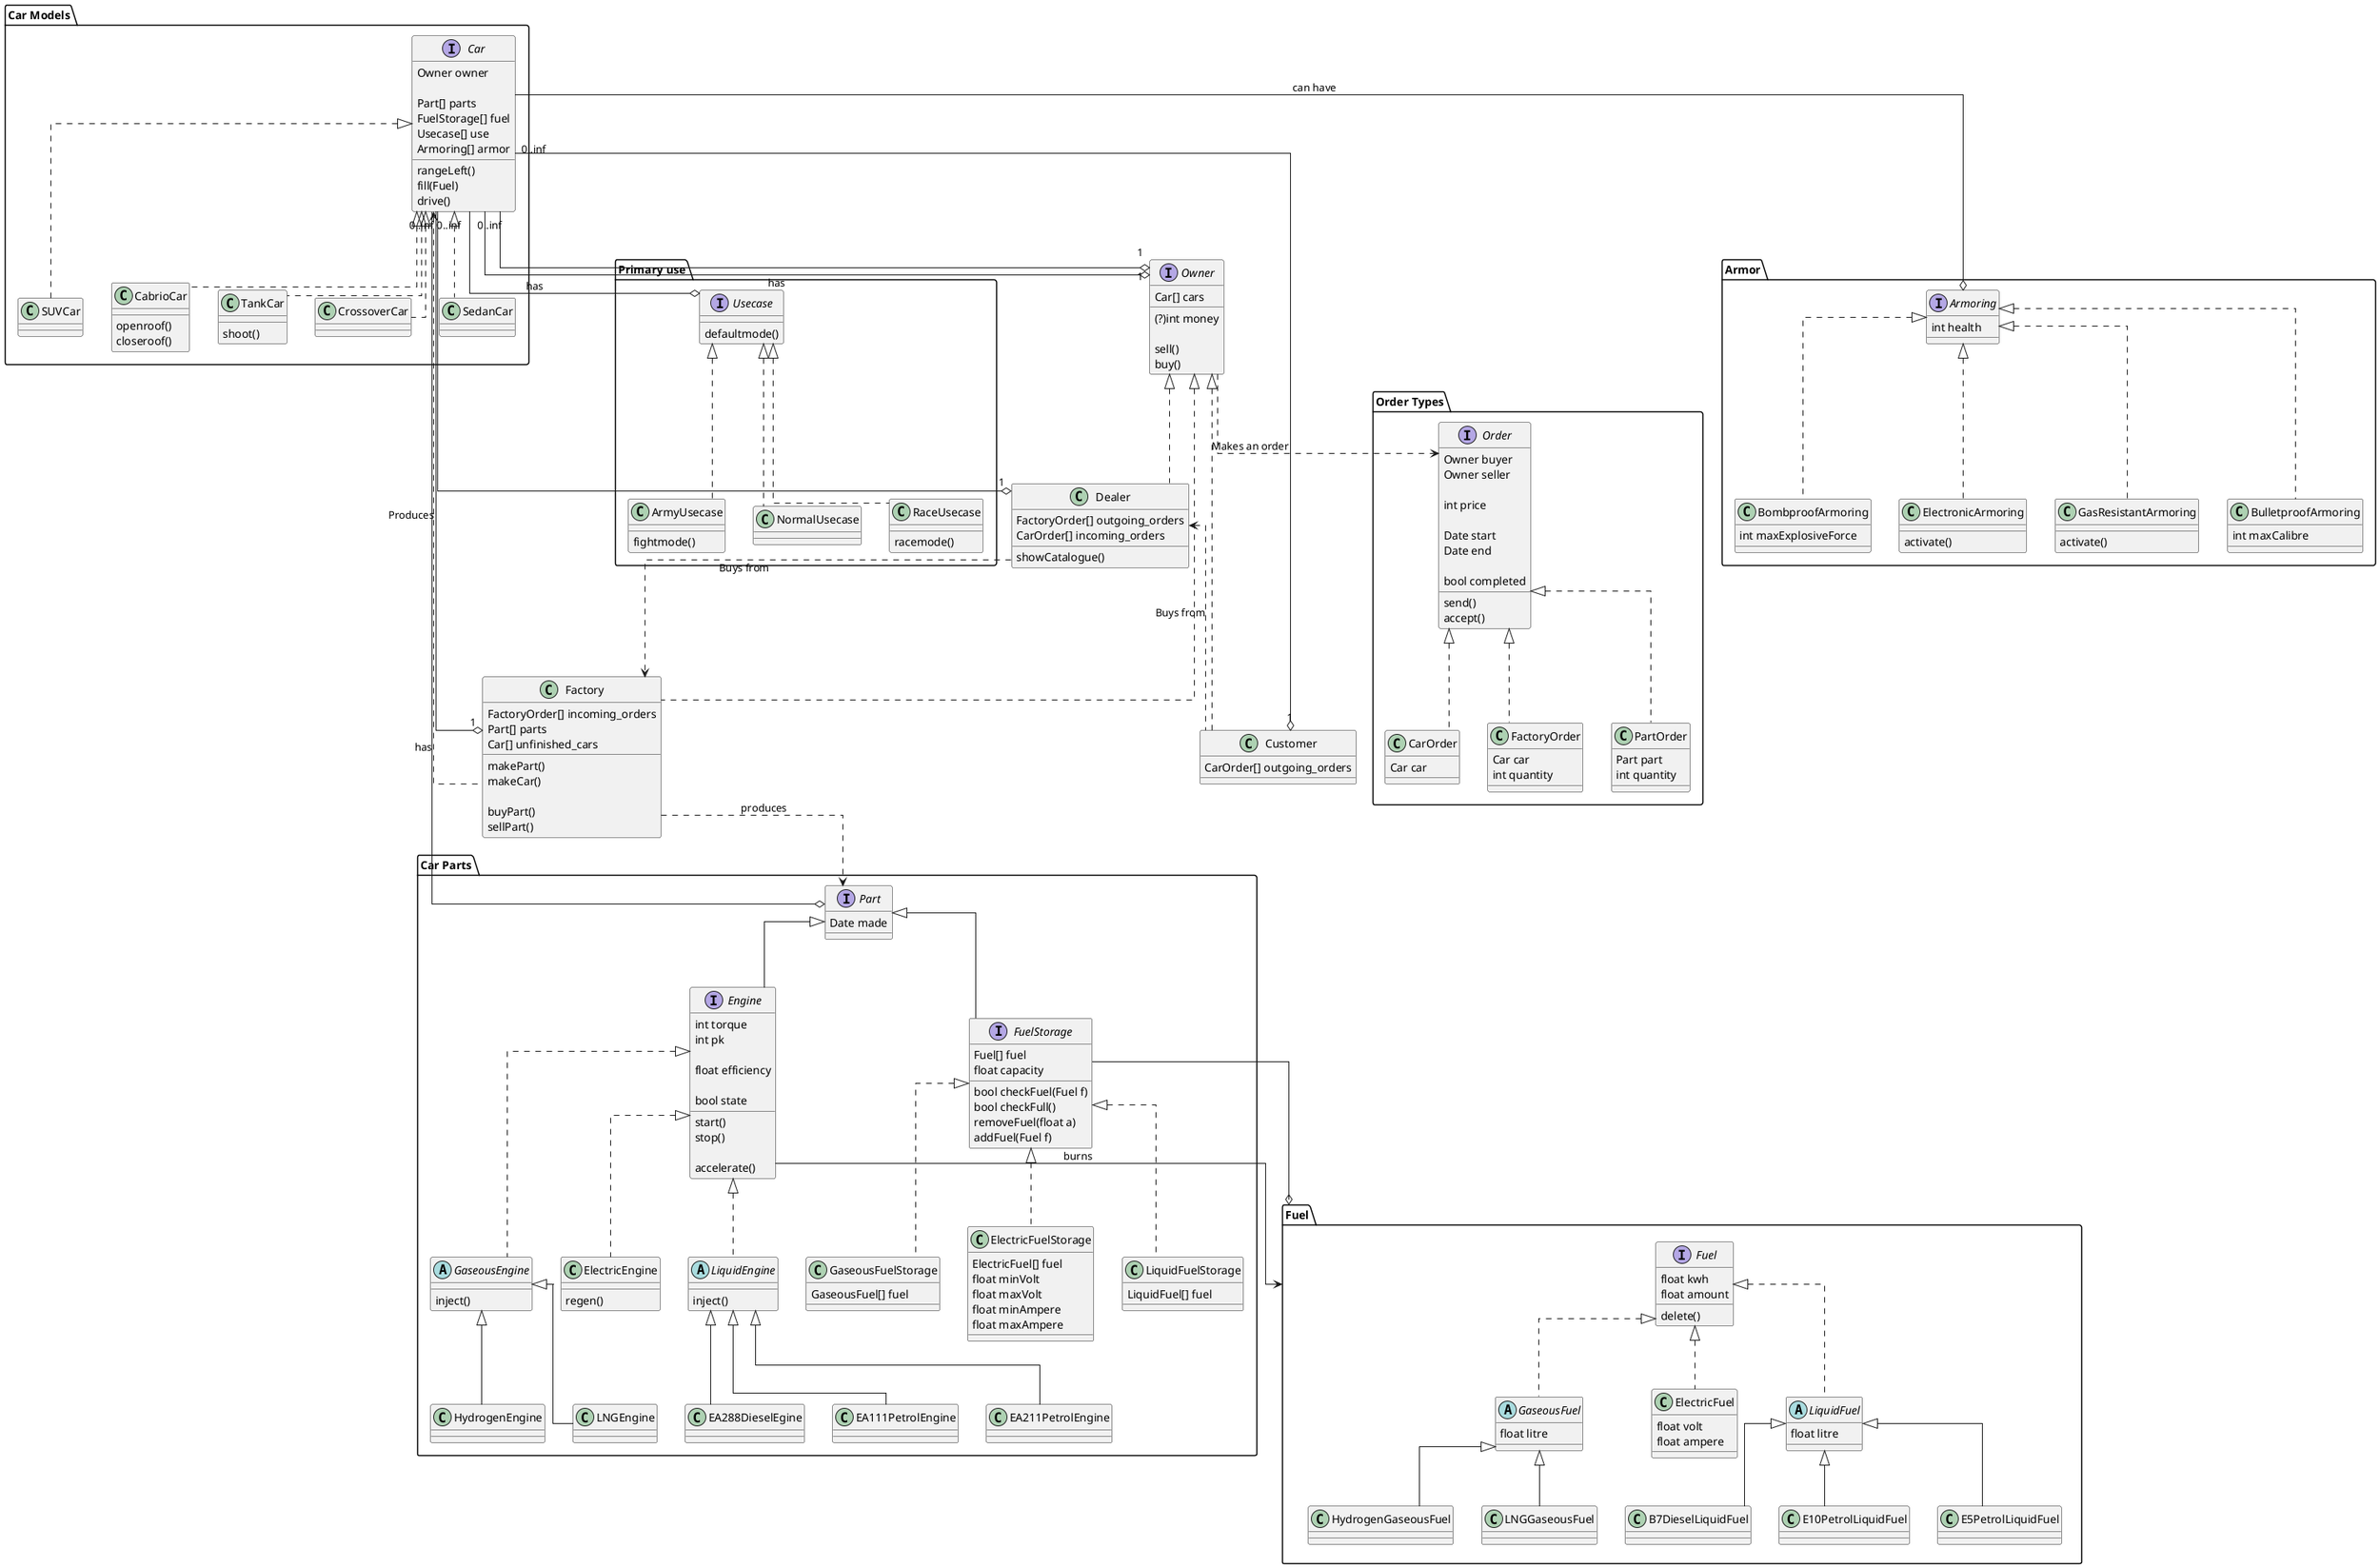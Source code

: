 Composition *--
Aggregation o--
Extension <|--
Instantiates -. >

' ---Class name overview

' ---Car related classes---

abstract class Car{}
    class CabrioCar{}
    class TankCar{} 
    class CrossoverCar{}
    class SedanCar{}
    class SUVCar{}

interface Usecase{}
    class RaceUsecase implements Usecase{}
    class ArmyUsecase implements Usecase{}
    class NormalUsecase implements Usecase{}

interface Armoring{}
    class BombproofArmoring extends Armoring{}
    class ElectronicArmoring extends Armoring{}
    class GasResistantArmoring extends Armoring{}
    class BulletproofArmoring extends Armoring{}

(?)interface ArmoredParts implements Part, Armoring{}
interface Part{}
    interface Engine implements Part{}
        abstract class LiquidEngine implements Engine{}
            class EA111PetrolEngine extends LiquidEngine{} 
            class EA211PetrolEngine extends LiquidEngine{} 
            class EA288DieselEgine extends LiquidEngine{} 
        abstract class GaseousEngine implements Engine{}
            class LNGEngine extends GaseousEngine{}
            class HydrogenEngine extends GaseousEngine{}
        class ElectricEngine implements Engine{}   
        
    interface FuelStorage implements Part{}
        class LiquidFuelStorage implements FuelStorage{}
        class GaseousFuelStorage implements FuelStorage{}
        class ElectricFuelStorage implements FuelStorage{}

interface Fuel{}
    abstract class LiquidFuel implements Fuel{}
        class E10PetrolLiquidFuel extends LiquidFuel{}
        class E5PetrolLiquidFuel extends LiquidFuel{}
        class B7DieselLiquidFuel extends LiquidFuel{}
    abstract class GaseousFuel implements Fuel{}
        class LNGGaseousFuel extends GaseousFuel{}
        class HydrogenGaseousFuel extends GaseousFuel{}
    class ElectricFuel implements Fuel{}

' ---Factory classes

class Factory implements Owner{}

' ---Dealer classes

class Dealer implements Owner{}


' ---Customer classes

class Customer implements Owner{}


' ---Helper classes

interface Owner{}

interface Order{}
    class CarOrder implements Order{}
    class FactoryOrder implements Order{}
    class PartOrder implements Order{}



@startuml

' ---Visual effects

skinparam linetype polyline
skinparam linetype ortho

    

' ---Car classes


package "Car Models" {
interface Car{
    Owner owner

    Part[] parts
    FuelStorage[] fuel
    Usecase[] use
    Armoring[] armor

    rangeLeft()
    fill(Fuel)
    drive()
}
    class CabrioCar implements Car{
        openroof()
        closeroof()
    }
    class TankCar implements Car{
        shoot()
    } 
    class CrossoverCar implements Car{}
    class SedanCar implements Car{}
    class SUVCar implements Car{}
}
package "Primary use"{
interface Usecase{
    defaultmode()
}
    class RaceUsecase implements Usecase{
        racemode()
    }
    class ArmyUsecase implements Usecase{
        fightmode()
    }
    class NormalUsecase implements Usecase{}
}
package "Armor"{
interface Armoring{
    int health
}
    class BombproofArmoring implements Armoring{
        int maxExplosiveForce
    }
    class ElectronicArmoring implements Armoring{
        activate()
    }
    class GasResistantArmoring implements Armoring{
        activate()
    }
    class BulletproofArmoring implements Armoring{
        int maxCalibre
    }
}
package "Car Parts"{
interface Part{
    Date made
}
    interface Engine implements Part{
        int torque
        int pk

        float efficiency

        bool state

        start()
        stop()

        accelerate()
    }
        abstract class LiquidEngine implements Engine{
            inject()
        }
            ' Volkswagen motors
            class EA111PetrolEngine extends LiquidEngine{} 
            class EA211PetrolEngine extends LiquidEngine{} 
            class EA288DieselEgine extends LiquidEngine{}
        abstract class GaseousEngine implements Engine{
            inject()
        }
            class LNGEngine extends GaseousEngine{}
            class HydrogenEngine extends GaseousEngine{}
        class ElectricEngine implements Engine{
            regen()
        } 
    interface FuelStorage implements Part{
        Fuel[] fuel
        float capacity

        bool checkFuel(Fuel f)
        bool checkFull()
        removeFuel(float a)
        addFuel(Fuel f)
    }
        class LiquidFuelStorage implements FuelStorage{
            LiquidFuel[] fuel
        }
        class GaseousFuelStorage implements FuelStorage{
            GaseousFuel[] fuel
        }
        class ElectricFuelStorage implements FuelStorage{
            ElectricFuel[] fuel
            float minVolt
            float maxVolt
            float minAmpere
            float maxAmpere
        }
}
package "Fuel" {
interface Fuel{
    float kwh
    float amount

    delete()
}
    abstract class LiquidFuel implements Fuel{
        float litre
    }
        class E10PetrolLiquidFuel extends LiquidFuel{}
        class E5PetrolLiquidFuel extends LiquidFuel{}
        class B7DieselLiquidFuel extends LiquidFuel{}
    abstract class GaseousFuel implements Fuel{
        float litre
    }
        class LNGGaseousFuel extends GaseousFuel{}
        class HydrogenGaseousFuel extends GaseousFuel{}
    class ElectricFuel implements Fuel{
        float volt
        float ampere
    }  
}
' ---Factory classes

class Factory implements Owner{
    FactoryOrder[] incoming_orders
    Part[] parts
    Car[] unfinished_cars

    makePart()
    makeCar()

    buyPart()
    sellPart()
}

' ---Dealer classes

class Dealer implements Owner{
    FactoryOrder[] outgoing_orders
    CarOrder[] incoming_orders

    showCatalogue()
}


' ---Customer classes

class Customer implements Owner{
    CarOrder[] outgoing_orders
}


' ---Helpingclasses

interface Owner{
    Car[] cars
    (?)int money

    sell()
    buy()
}


package "Order Types" $order {
interface Order{
    Owner buyer
    Owner seller

    int price

    Date start
    Date end

    bool completed

    send()
    accept()
}
    class CarOrder implements Order{
        Car car
    }
    class FactoryOrder implements Order{
        Car car
        int quantity
    }
    class PartOrder implements Order{
        Part part
        int quantity
    }
}

' ---Relations

' ---Market relations

Owner -.> Order : "Makes an order"
Car "0..inf"--o "1" Owner
Car "0..inf"--o "1" Customer
Car "0..inf"--o "1" Dealer
Car "0..inf"--o "1" Factory
Car <.- Factory : "Produces"
Dealer <.-  Customer : "Buys from"
Dealer -.> Factory : "Buys from"



' ---Car relations to its parts and features

Car --o Usecase : "has"
Car --o Armoring : "can have"
Car --o Part : "has"
Car --o "1" Owner : "has"

' ---Fuel relation with Engine

Engine -> Fuel : "burns"

' ---Fuel relation with FuelStorage

FuelStorage --o Fuel

' ---Part relations to the factory

Factory -.> Part : "produces"



' hide $order

@enduml